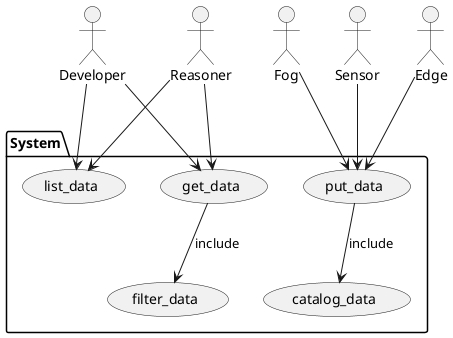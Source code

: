 ' Copyright 2021 Piotr Tutak

' Licensed under the Apache License, Version 2.0 (the "License");
' you may not use this file except in compliance with the License.
' You may obtain a copy of the License at

'     http://www.apache.org/licenses/LICENSE-2.0

' Unless required by applicable law or agreed to in writing, software
' distributed under the License is distributed on an "AS IS" BASIS,
' WITHOUT WARRANTIES OR CONDITIONS OF ANY KIND, either express or implied.
' See the License for the specific language governing permissions and
' limitations under the License.

@startuml UseCaseDiagram

    actor :Developer: as developer
    actor :Reasoner: as reasoner
    actor :Sensor: as sensor_source
    actor :Edge: as edge_source
    actor :Fog: as fog_source

    package System {
        usecase list_data
        usecase get_data
        usecase put_data
        usecase filter_data
        usecase catalog_data

        get_data --> filter_data : include
        put_data --> catalog_data : include
    }

    developer --> get_data
    reasoner --> get_data
    reasoner --> list_data
    developer --> list_data


    sensor_source --> put_data
    edge_source --> put_data
    fog_source --> put_data

@enduml
